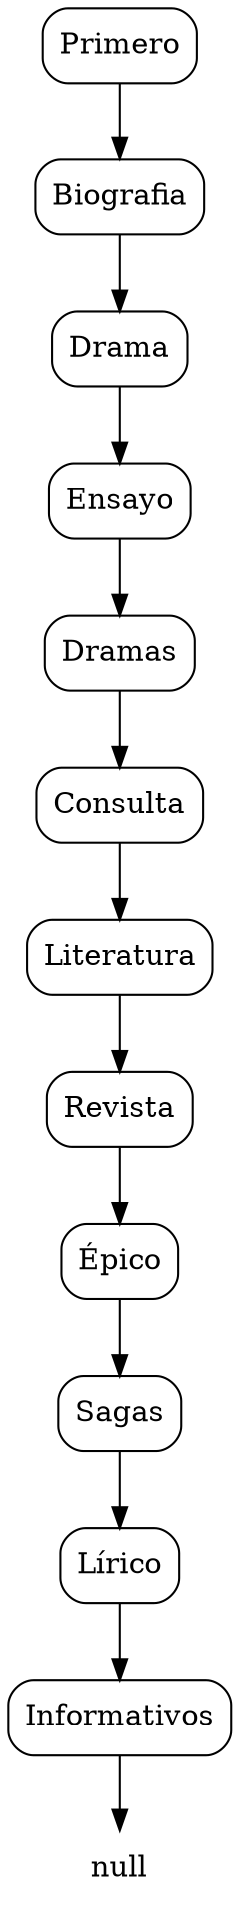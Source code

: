 digraph D {
start[shape = box style = rounded label = "Primero"];
start-> nodo0;
nodo0[shape = record style = rounded label = "Biografia"];
nodo0->nodo1;
nodo1[shape = record style = rounded label = "Drama"];
nodo1->nodo2;
nodo2[shape = record style = rounded label = "Ensayo"];
nodo2->nodo3;
nodo3[shape = record style = rounded label = "Dramas"];
nodo3->nodo4;
nodo4[shape = record style = rounded label = "Consulta"];
nodo4->nodo5;
nodo5[shape = record style = rounded label = "Literatura"];
nodo5->nodo6;
nodo6[shape = record style = rounded label = "Revista"];
nodo6->nodo7;
nodo7[shape = record style = rounded label = "Épico"];
nodo7->nodo8;
nodo8[shape = record style = rounded label = "Sagas"];
nodo8->nodo9;
nodo9[shape = record style = rounded label = "Lírico"];
nodo9->nodo10;
nodo10[shape = record style = rounded label = "Informativos"];
nodo10->end;
end[shape = none label = "null"];
}
